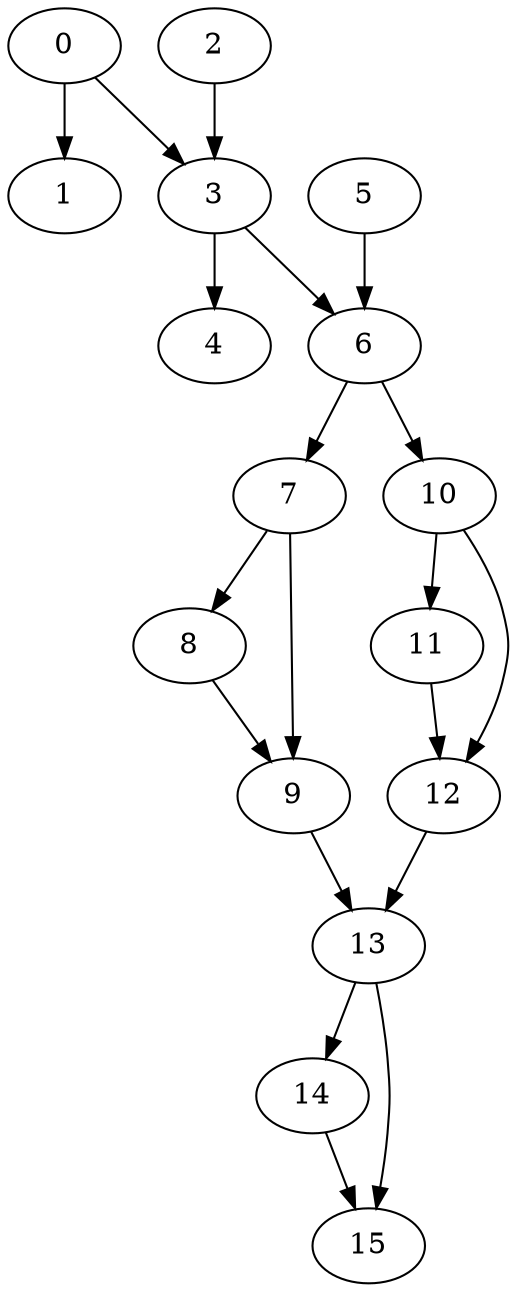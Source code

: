 digraph {
	0
	1
	2
	3
	4
	5
	6
	7
	8
	9
	10
	11
	12
	13
	14
	15
	2 -> 3
	0 -> 3
	3 -> 4
	6 -> 7
	10 -> 12
	11 -> 12
	9 -> 13
	12 -> 13
	13 -> 14
	7 -> 8
	6 -> 10
	10 -> 11
	13 -> 15
	14 -> 15
	3 -> 6
	5 -> 6
	7 -> 9
	8 -> 9
	0 -> 1
}
